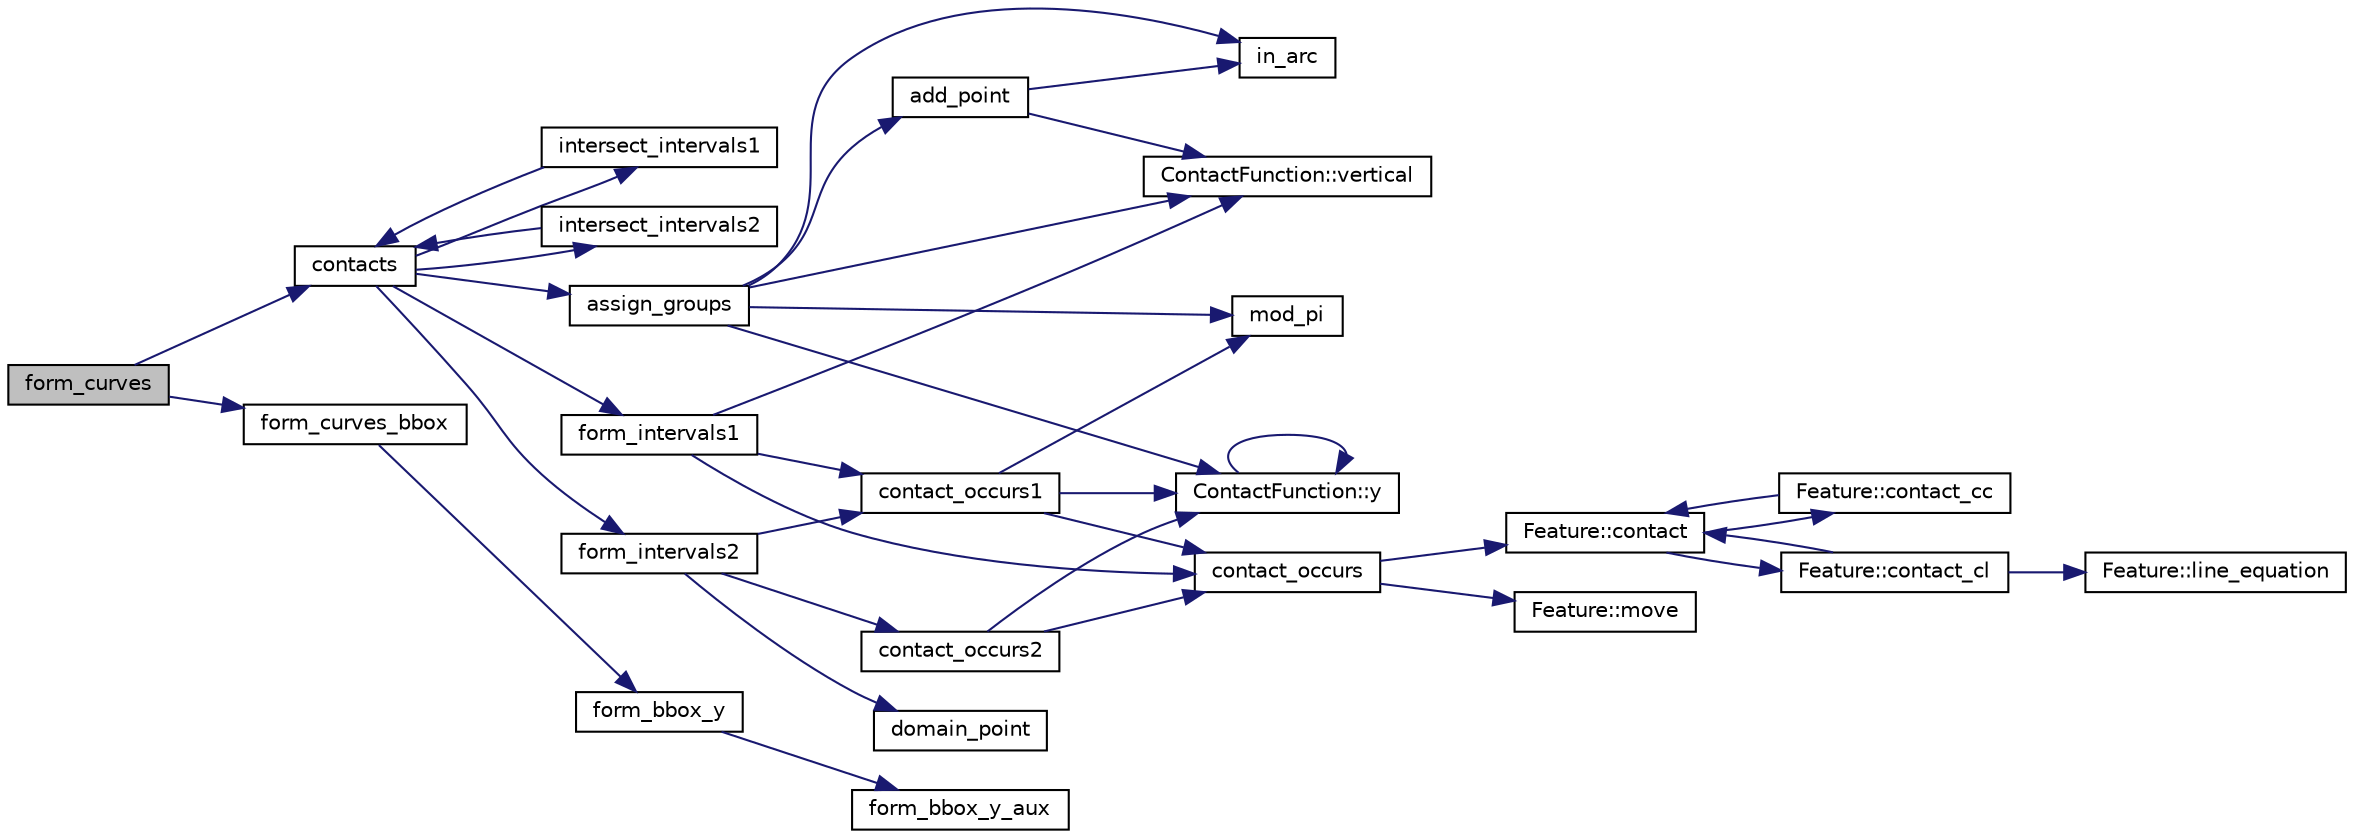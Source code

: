 digraph "form_curves"
{
 // LATEX_PDF_SIZE
  edge [fontname="Helvetica",fontsize="10",labelfontname="Helvetica",labelfontsize="10"];
  node [fontname="Helvetica",fontsize="10",shape=record];
  rankdir="LR";
  Node1 [label="form_curves",height=0.2,width=0.4,color="black", fillcolor="grey75", style="filled", fontcolor="black",tooltip=" "];
  Node1 -> Node2 [color="midnightblue",fontsize="10",style="solid",fontname="Helvetica"];
  Node2 [label="contacts",height=0.2,width=0.4,color="black", fillcolor="white", style="filled",URL="$d6/d39/cs_8_c.html#abcd699cfbf8e64e6e6bb76bd8dda4579",tooltip=" "];
  Node2 -> Node3 [color="midnightblue",fontsize="10",style="solid",fontname="Helvetica"];
  Node3 [label="assign_groups",height=0.2,width=0.4,color="black", fillcolor="white", style="filled",URL="$d6/d39/cs_8_c.html#ae2d6005c9e2d3cb6672f64ff3126a498",tooltip=" "];
  Node3 -> Node4 [color="midnightblue",fontsize="10",style="solid",fontname="Helvetica"];
  Node4 [label="add_point",height=0.2,width=0.4,color="black", fillcolor="white", style="filled",URL="$d6/d39/cs_8_c.html#a7ccb7ae432a3132107521a91f8fda266",tooltip=" "];
  Node4 -> Node5 [color="midnightblue",fontsize="10",style="solid",fontname="Helvetica"];
  Node5 [label="in_arc",height=0.2,width=0.4,color="black", fillcolor="white", style="filled",URL="$d6/d39/cs_8_c.html#aa11ddde06a3d235fc35c23b35b26ea37",tooltip=" "];
  Node4 -> Node6 [color="midnightblue",fontsize="10",style="solid",fontname="Helvetica"];
  Node6 [label="ContactFunction::vertical",height=0.2,width=0.4,color="black", fillcolor="white", style="filled",URL="$d2/d41/class_contact_function.html#a6b900f04e431aeeca87a1fa024f5e8e0",tooltip=" "];
  Node3 -> Node5 [color="midnightblue",fontsize="10",style="solid",fontname="Helvetica"];
  Node3 -> Node7 [color="midnightblue",fontsize="10",style="solid",fontname="Helvetica"];
  Node7 [label="mod_pi",height=0.2,width=0.4,color="black", fillcolor="white", style="filled",URL="$d6/d39/cs_8_c.html#acbffffcb40f86b2239411252d8d40ff5",tooltip=" "];
  Node3 -> Node6 [color="midnightblue",fontsize="10",style="solid",fontname="Helvetica"];
  Node3 -> Node8 [color="midnightblue",fontsize="10",style="solid",fontname="Helvetica"];
  Node8 [label="ContactFunction::y",height=0.2,width=0.4,color="black", fillcolor="white", style="filled",URL="$d2/d41/class_contact_function.html#ab8260d054902416d81cb2f04c120edc4",tooltip=" "];
  Node8 -> Node8 [color="midnightblue",fontsize="10",style="solid",fontname="Helvetica"];
  Node2 -> Node9 [color="midnightblue",fontsize="10",style="solid",fontname="Helvetica"];
  Node9 [label="form_intervals1",height=0.2,width=0.4,color="black", fillcolor="white", style="filled",URL="$d6/d39/cs_8_c.html#afe96afa91adada0de2001ee6839aa644",tooltip=" "];
  Node9 -> Node10 [color="midnightblue",fontsize="10",style="solid",fontname="Helvetica"];
  Node10 [label="contact_occurs",height=0.2,width=0.4,color="black", fillcolor="white", style="filled",URL="$d6/d39/cs_8_c.html#a3e71874d91d09fe45468ac562dc470fc",tooltip=" "];
  Node10 -> Node11 [color="midnightblue",fontsize="10",style="solid",fontname="Helvetica"];
  Node11 [label="Feature::contact",height=0.2,width=0.4,color="black", fillcolor="white", style="filled",URL="$d7/d76/class_feature.html#a18d082c37b8239da9280d984b1bf3d6d",tooltip=" "];
  Node11 -> Node12 [color="midnightblue",fontsize="10",style="solid",fontname="Helvetica"];
  Node12 [label="Feature::contact_cc",height=0.2,width=0.4,color="black", fillcolor="white", style="filled",URL="$d7/d76/class_feature.html#a3b7421201888e6259d53d89898bfda80",tooltip=" "];
  Node12 -> Node11 [color="midnightblue",fontsize="10",style="solid",fontname="Helvetica"];
  Node11 -> Node13 [color="midnightblue",fontsize="10",style="solid",fontname="Helvetica"];
  Node13 [label="Feature::contact_cl",height=0.2,width=0.4,color="black", fillcolor="white", style="filled",URL="$d7/d76/class_feature.html#a91f0726e230b3e101f5f5ba0d75dc7bc",tooltip=" "];
  Node13 -> Node11 [color="midnightblue",fontsize="10",style="solid",fontname="Helvetica"];
  Node13 -> Node14 [color="midnightblue",fontsize="10",style="solid",fontname="Helvetica"];
  Node14 [label="Feature::line_equation",height=0.2,width=0.4,color="black", fillcolor="white", style="filled",URL="$d7/d76/class_feature.html#acb1e9d500c75d6ac02b18e2ea5b07806",tooltip=" "];
  Node10 -> Node15 [color="midnightblue",fontsize="10",style="solid",fontname="Helvetica"];
  Node15 [label="Feature::move",height=0.2,width=0.4,color="black", fillcolor="white", style="filled",URL="$d7/d76/class_feature.html#a7b1aff4948433a26ca0425e747ab610e",tooltip=" "];
  Node9 -> Node16 [color="midnightblue",fontsize="10",style="solid",fontname="Helvetica"];
  Node16 [label="contact_occurs1",height=0.2,width=0.4,color="black", fillcolor="white", style="filled",URL="$d6/d39/cs_8_c.html#a7b0c41803e8e361c06c02b8e93a21245",tooltip=" "];
  Node16 -> Node10 [color="midnightblue",fontsize="10",style="solid",fontname="Helvetica"];
  Node16 -> Node7 [color="midnightblue",fontsize="10",style="solid",fontname="Helvetica"];
  Node16 -> Node8 [color="midnightblue",fontsize="10",style="solid",fontname="Helvetica"];
  Node9 -> Node6 [color="midnightblue",fontsize="10",style="solid",fontname="Helvetica"];
  Node2 -> Node17 [color="midnightblue",fontsize="10",style="solid",fontname="Helvetica"];
  Node17 [label="form_intervals2",height=0.2,width=0.4,color="black", fillcolor="white", style="filled",URL="$d6/d39/cs_8_c.html#a2398ecdadc9278929edc598f4fbbe282",tooltip=" "];
  Node17 -> Node16 [color="midnightblue",fontsize="10",style="solid",fontname="Helvetica"];
  Node17 -> Node18 [color="midnightblue",fontsize="10",style="solid",fontname="Helvetica"];
  Node18 [label="contact_occurs2",height=0.2,width=0.4,color="black", fillcolor="white", style="filled",URL="$d6/d39/cs_8_c.html#a7fcb88565b9009f3b2153785bb49e038",tooltip=" "];
  Node18 -> Node10 [color="midnightblue",fontsize="10",style="solid",fontname="Helvetica"];
  Node18 -> Node8 [color="midnightblue",fontsize="10",style="solid",fontname="Helvetica"];
  Node17 -> Node19 [color="midnightblue",fontsize="10",style="solid",fontname="Helvetica"];
  Node19 [label="domain_point",height=0.2,width=0.4,color="black", fillcolor="white", style="filled",URL="$d6/d39/cs_8_c.html#ae19052e7a9cfc6c18f3655365cc30478",tooltip=" "];
  Node2 -> Node20 [color="midnightblue",fontsize="10",style="solid",fontname="Helvetica"];
  Node20 [label="intersect_intervals1",height=0.2,width=0.4,color="black", fillcolor="white", style="filled",URL="$d6/d39/cs_8_c.html#ac754ad19af0930c2c018430a45cb7171",tooltip=" "];
  Node20 -> Node2 [color="midnightblue",fontsize="10",style="solid",fontname="Helvetica"];
  Node2 -> Node21 [color="midnightblue",fontsize="10",style="solid",fontname="Helvetica"];
  Node21 [label="intersect_intervals2",height=0.2,width=0.4,color="black", fillcolor="white", style="filled",URL="$d6/d39/cs_8_c.html#a3ca8f4a71e9d1433d3870b2c8933d580",tooltip=" "];
  Node21 -> Node2 [color="midnightblue",fontsize="10",style="solid",fontname="Helvetica"];
  Node1 -> Node22 [color="midnightblue",fontsize="10",style="solid",fontname="Helvetica"];
  Node22 [label="form_curves_bbox",height=0.2,width=0.4,color="black", fillcolor="white", style="filled",URL="$d6/d39/cs_8_c.html#a482936b55574b568da61cb5eada15921",tooltip=" "];
  Node22 -> Node23 [color="midnightblue",fontsize="10",style="solid",fontname="Helvetica"];
  Node23 [label="form_bbox_y",height=0.2,width=0.4,color="black", fillcolor="white", style="filled",URL="$d6/d39/cs_8_c.html#aa7cd0a64787cd04f01dee36ddd743cbd",tooltip=" "];
  Node23 -> Node24 [color="midnightblue",fontsize="10",style="solid",fontname="Helvetica"];
  Node24 [label="form_bbox_y_aux",height=0.2,width=0.4,color="black", fillcolor="white", style="filled",URL="$d6/d39/cs_8_c.html#a3c6609782ba59227978ea33a40d4ab2f",tooltip=" "];
}
